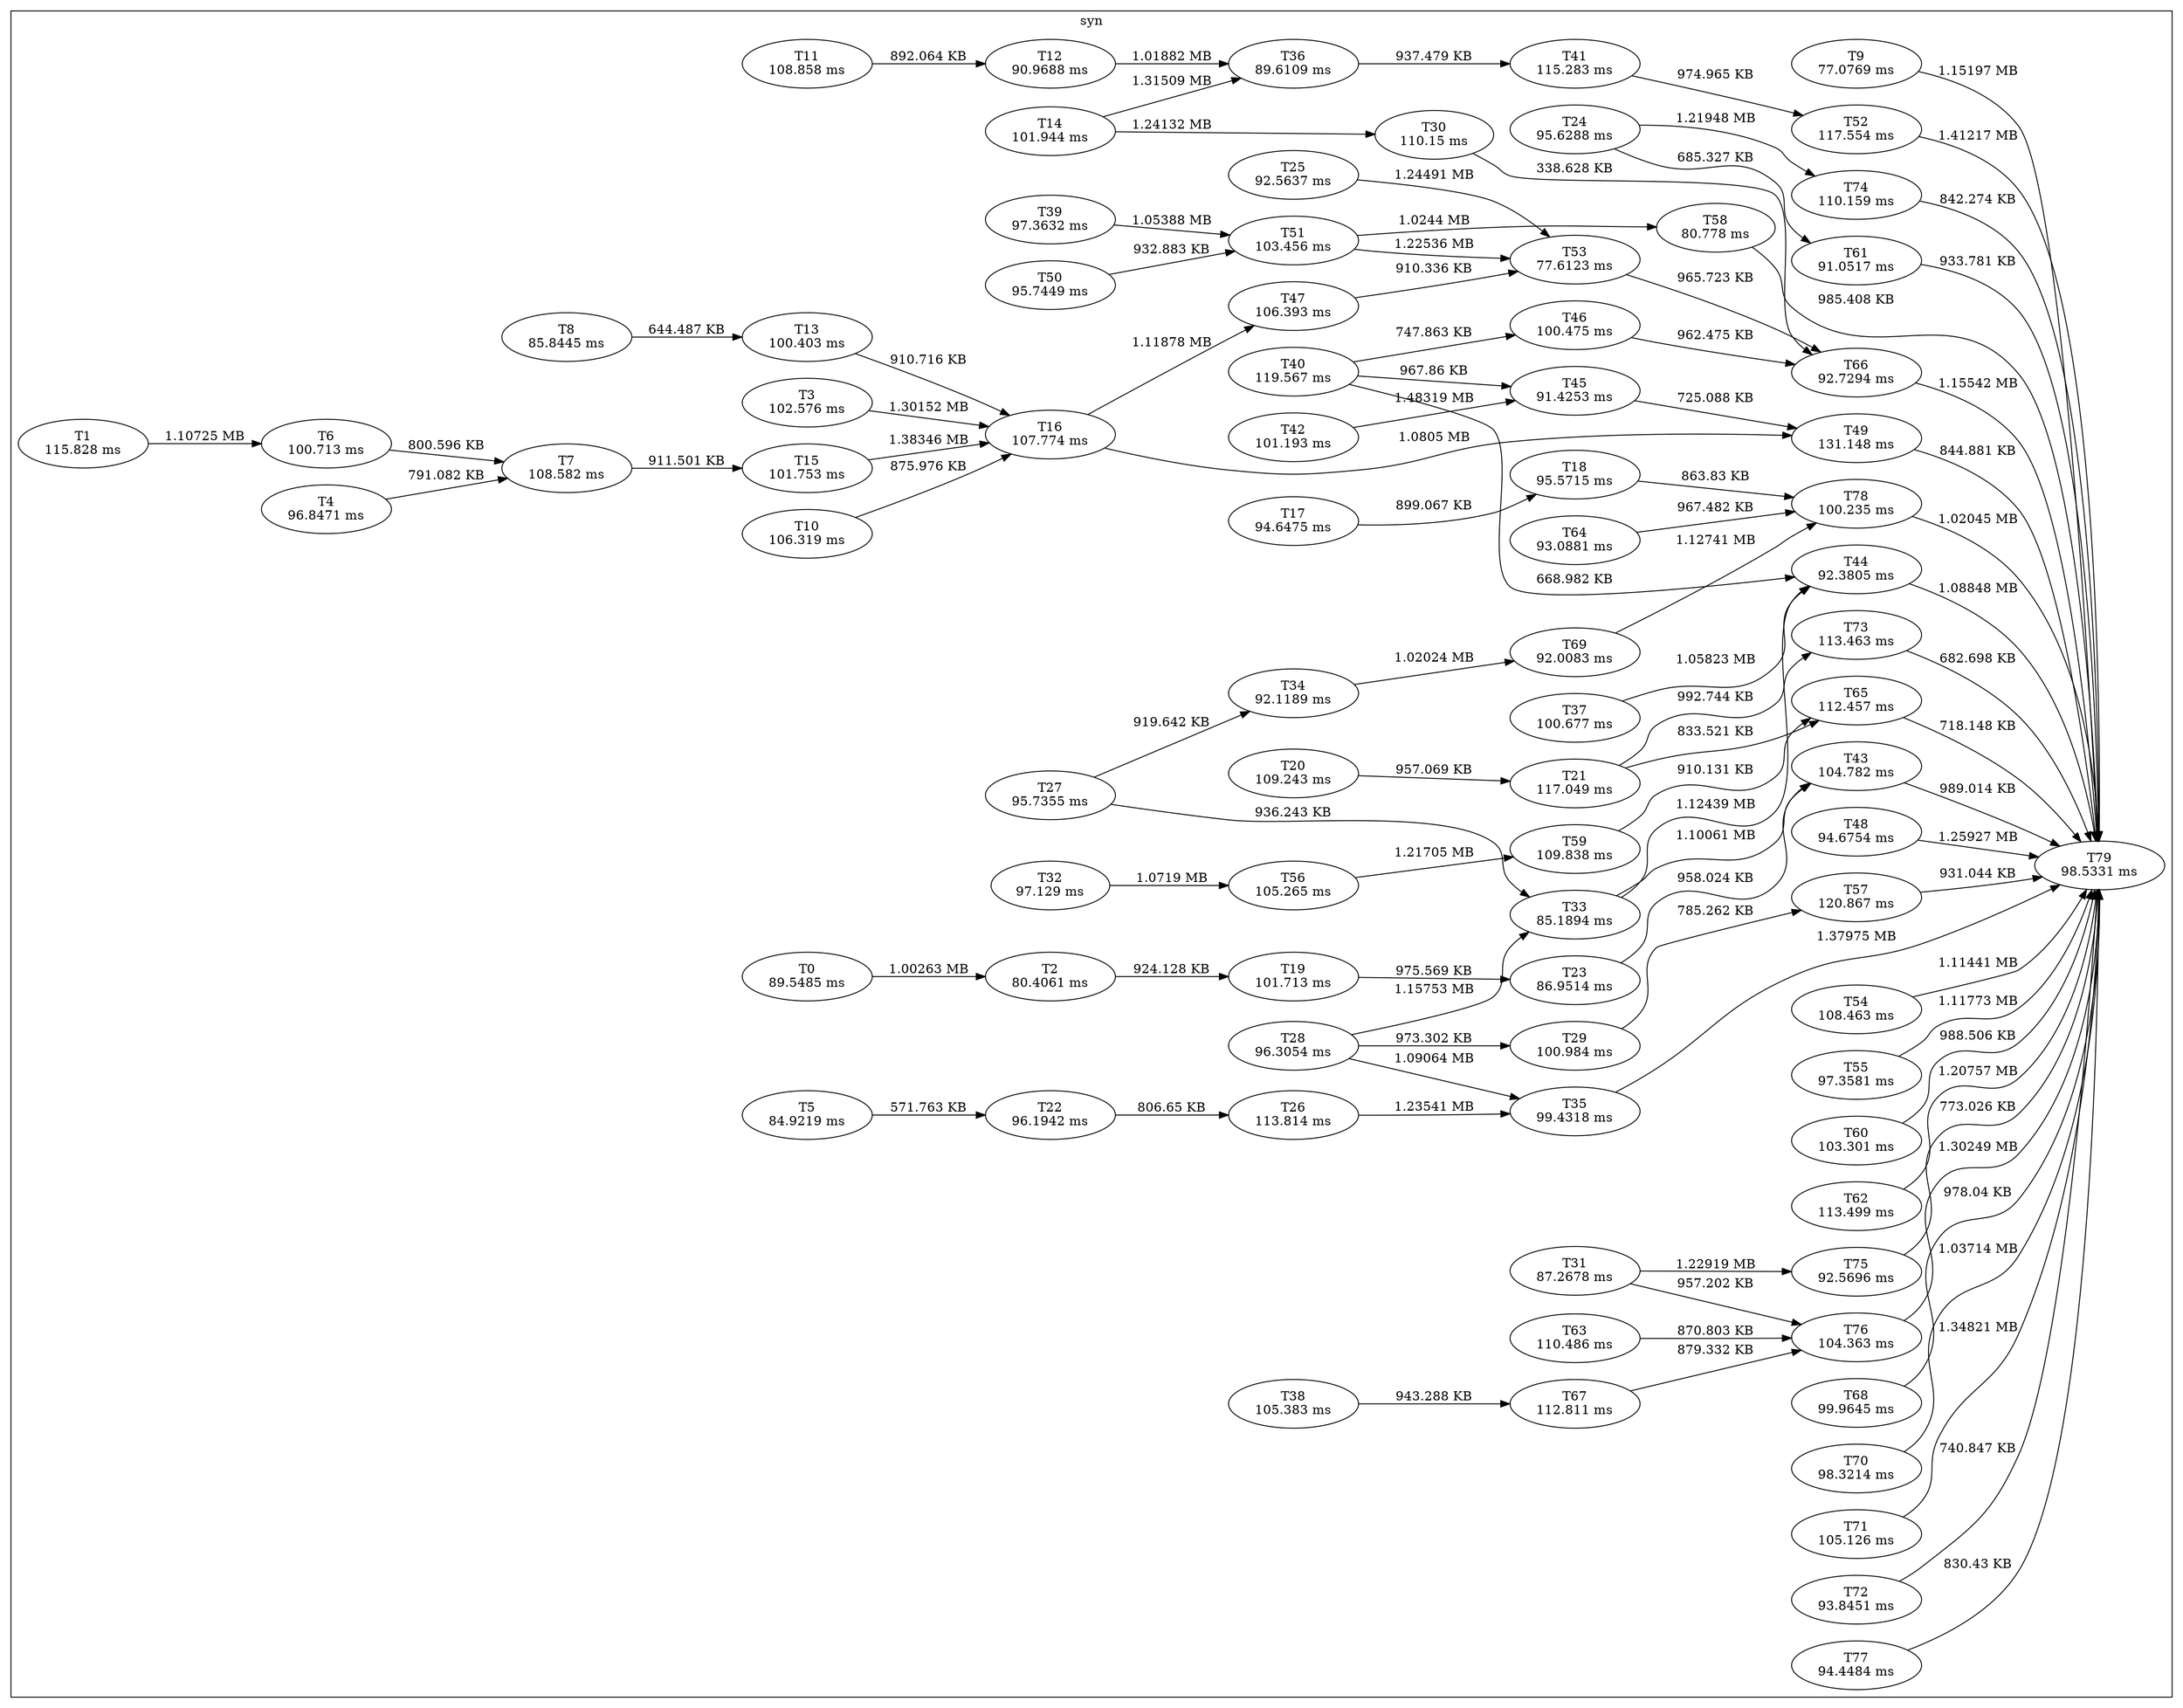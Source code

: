 digraph W0{
rankdir="LR"
subgraph cluster_0{
label="syn"
    T0x0 [label=<T0<BR />89.5485 ms>];
    T0x1 [label=<T1<BR />115.828 ms>];
    T0x2 [label=<T2<BR />80.4061 ms>];
    T0x3 [label=<T3<BR />102.576 ms>];
    T0x4 [label=<T4<BR />96.8471 ms>];
    T0x5 [label=<T5<BR />84.9219 ms>];
    T0x6 [label=<T6<BR />100.713 ms>];
    T0x7 [label=<T7<BR />108.582 ms>];
    T0x8 [label=<T8<BR />85.8445 ms>];
    T0x9 [label=<T9<BR />77.0769 ms>];
    T0x10 [label=<T10<BR />106.319 ms>];
    T0x11 [label=<T11<BR />108.858 ms>];
    T0x12 [label=<T12<BR />90.9688 ms>];
    T0x13 [label=<T13<BR />100.403 ms>];
    T0x14 [label=<T14<BR />101.944 ms>];
    T0x15 [label=<T15<BR />101.753 ms>];
    T0x16 [label=<T16<BR />107.774 ms>];
    T0x17 [label=<T17<BR />94.6475 ms>];
    T0x18 [label=<T18<BR />95.5715 ms>];
    T0x19 [label=<T19<BR />101.713 ms>];
    T0x20 [label=<T20<BR />109.243 ms>];
    T0x21 [label=<T21<BR />117.049 ms>];
    T0x22 [label=<T22<BR />96.1942 ms>];
    T0x23 [label=<T23<BR />86.9514 ms>];
    T0x24 [label=<T24<BR />95.6288 ms>];
    T0x25 [label=<T25<BR />92.5637 ms>];
    T0x26 [label=<T26<BR />113.814 ms>];
    T0x27 [label=<T27<BR />95.7355 ms>];
    T0x28 [label=<T28<BR />96.3054 ms>];
    T0x29 [label=<T29<BR />100.984 ms>];
    T0x30 [label=<T30<BR />110.15 ms>];
    T0x31 [label=<T31<BR />87.2678 ms>];
    T0x32 [label=<T32<BR />97.129 ms>];
    T0x33 [label=<T33<BR />85.1894 ms>];
    T0x34 [label=<T34<BR />92.1189 ms>];
    T0x35 [label=<T35<BR />99.4318 ms>];
    T0x36 [label=<T36<BR />89.6109 ms>];
    T0x37 [label=<T37<BR />100.677 ms>];
    T0x38 [label=<T38<BR />105.383 ms>];
    T0x39 [label=<T39<BR />97.3632 ms>];
    T0x40 [label=<T40<BR />119.567 ms>];
    T0x41 [label=<T41<BR />115.283 ms>];
    T0x42 [label=<T42<BR />101.193 ms>];
    T0x43 [label=<T43<BR />104.782 ms>];
    T0x44 [label=<T44<BR />92.3805 ms>];
    T0x45 [label=<T45<BR />91.4253 ms>];
    T0x46 [label=<T46<BR />100.475 ms>];
    T0x47 [label=<T47<BR />106.393 ms>];
    T0x48 [label=<T48<BR />94.6754 ms>];
    T0x49 [label=<T49<BR />131.148 ms>];
    T0x50 [label=<T50<BR />95.7449 ms>];
    T0x51 [label=<T51<BR />103.456 ms>];
    T0x52 [label=<T52<BR />117.554 ms>];
    T0x53 [label=<T53<BR />77.6123 ms>];
    T0x54 [label=<T54<BR />108.463 ms>];
    T0x55 [label=<T55<BR />97.3581 ms>];
    T0x56 [label=<T56<BR />105.265 ms>];
    T0x57 [label=<T57<BR />120.867 ms>];
    T0x58 [label=<T58<BR />80.778 ms>];
    T0x59 [label=<T59<BR />109.838 ms>];
    T0x60 [label=<T60<BR />103.301 ms>];
    T0x61 [label=<T61<BR />91.0517 ms>];
    T0x62 [label=<T62<BR />113.499 ms>];
    T0x63 [label=<T63<BR />110.486 ms>];
    T0x64 [label=<T64<BR />93.0881 ms>];
    T0x65 [label=<T65<BR />112.457 ms>];
    T0x66 [label=<T66<BR />92.7294 ms>];
    T0x67 [label=<T67<BR />112.811 ms>];
    T0x68 [label=<T68<BR />99.9645 ms>];
    T0x69 [label=<T69<BR />92.0083 ms>];
    T0x70 [label=<T70<BR />98.3214 ms>];
    T0x71 [label=<T71<BR />105.126 ms>];
    T0x72 [label=<T72<BR />93.8451 ms>];
    T0x73 [label=<T73<BR />113.463 ms>];
    T0x74 [label=<T74<BR />110.159 ms>];
    T0x75 [label=<T75<BR />92.5696 ms>];
    T0x76 [label=<T76<BR />104.363 ms>];
    T0x77 [label=<T77<BR />94.4484 ms>];
    T0x78 [label=<T78<BR />100.235 ms>];
    T0x79 [label=<T79<BR />98.5331 ms>];
    T0x0 -> T0x2 [label=<1.00263 MB>]
    T0x1 -> T0x6 [label=<1.10725 MB>]
    T0x2 -> T0x19 [label=<924.128 KB>]
    T0x3 -> T0x16 [label=<1.30152 MB>]
    T0x4 -> T0x7 [label=<791.082 KB>]
    T0x5 -> T0x22 [label=<571.763 KB>]
    T0x6 -> T0x7 [label=<800.596 KB>]
    T0x7 -> T0x15 [label=<911.501 KB>]
    T0x8 -> T0x13 [label=<644.487 KB>]
    T0x9 -> T0x79 [label=<1.15197 MB>]
    T0x10 -> T0x16 [label=<875.976 KB>]
    T0x11 -> T0x12 [label=<892.064 KB>]
    T0x12 -> T0x36 [label=<1.01882 MB>]
    T0x13 -> T0x16 [label=<910.716 KB>]
    T0x14 -> T0x30 [label=<1.24132 MB>]
    T0x14 -> T0x36 [label=<1.31509 MB>]
    T0x15 -> T0x16 [label=<1.38346 MB>]
    T0x16 -> T0x47 [label=<1.11878 MB>]
    T0x16 -> T0x49 [label=<1.0805 MB>]
    T0x17 -> T0x18 [label=<899.067 KB>]
    T0x18 -> T0x78 [label=<863.83 KB>]
    T0x19 -> T0x23 [label=<975.569 KB>]
    T0x20 -> T0x21 [label=<957.069 KB>]
    T0x21 -> T0x65 [label=<833.521 KB>]
    T0x21 -> T0x73 [label=<992.744 KB>]
    T0x22 -> T0x26 [label=<806.65 KB>]
    T0x23 -> T0x43 [label=<958.024 KB>]
    T0x24 -> T0x61 [label=<685.327 KB>]
    T0x24 -> T0x74 [label=<1.21948 MB>]
    T0x25 -> T0x53 [label=<1.24491 MB>]
    T0x26 -> T0x35 [label=<1.23541 MB>]
    T0x27 -> T0x33 [label=<936.243 KB>]
    T0x27 -> T0x34 [label=<919.642 KB>]
    T0x28 -> T0x29 [label=<973.302 KB>]
    T0x28 -> T0x33 [label=<1.15753 MB>]
    T0x28 -> T0x35 [label=<1.09064 MB>]
    T0x29 -> T0x57 [label=<785.262 KB>]
    T0x30 -> T0x66 [label=<338.628 KB>]
    T0x31 -> T0x75 [label=<1.22919 MB>]
    T0x31 -> T0x76 [label=<957.202 KB>]
    T0x32 -> T0x56 [label=<1.0719 MB>]
    T0x33 -> T0x43 [label=<1.10061 MB>]
    T0x33 -> T0x44 [label=<1.12439 MB>]
    T0x34 -> T0x69 [label=<1.02024 MB>]
    T0x35 -> T0x79 [label=<1.37975 MB>]
    T0x36 -> T0x41 [label=<937.479 KB>]
    T0x37 -> T0x44 [label=<1.05823 MB>]
    T0x38 -> T0x67 [label=<943.288 KB>]
    T0x39 -> T0x51 [label=<1.05388 MB>]
    T0x40 -> T0x44 [label=<668.982 KB>]
    T0x40 -> T0x45 [label=<967.86 KB>]
    T0x40 -> T0x46 [label=<747.863 KB>]
    T0x41 -> T0x52 [label=<974.965 KB>]
    T0x42 -> T0x45 [label=<1.48319 MB>]
    T0x43 -> T0x79 [label=<989.014 KB>]
    T0x44 -> T0x79 [label=<1.08848 MB>]
    T0x45 -> T0x49 [label=<725.088 KB>]
    T0x46 -> T0x66 [label=<962.475 KB>]
    T0x47 -> T0x53 [label=<910.336 KB>]
    T0x48 -> T0x79 [label=<1.25927 MB>]
    T0x49 -> T0x79 [label=<844.881 KB>]
    T0x50 -> T0x51 [label=<932.883 KB>]
    T0x51 -> T0x53 [label=<1.22536 MB>]
    T0x51 -> T0x58 [label=<1.0244 MB>]
    T0x52 -> T0x79 [label=<1.41217 MB>]
    T0x53 -> T0x66 [label=<965.723 KB>]
    T0x54 -> T0x79 [label=<1.11441 MB>]
    T0x55 -> T0x79 [label=<1.11773 MB>]
    T0x56 -> T0x59 [label=<1.21705 MB>]
    T0x57 -> T0x79 [label=<931.044 KB>]
    T0x58 -> T0x79 [label=<985.408 KB>]
    T0x59 -> T0x65 [label=<910.131 KB>]
    T0x60 -> T0x79 [label=<988.506 KB>]
    T0x61 -> T0x79 [label=<933.781 KB>]
    T0x62 -> T0x79 [label=<1.20757 MB>]
    T0x63 -> T0x76 [label=<870.803 KB>]
    T0x64 -> T0x78 [label=<967.482 KB>]
    T0x65 -> T0x79 [label=<718.148 KB>]
    T0x66 -> T0x79 [label=<1.15542 MB>]
    T0x67 -> T0x76 [label=<879.332 KB>]
    T0x68 -> T0x79 [label=<978.04 KB>]
    T0x69 -> T0x78 [label=<1.12741 MB>]
    T0x70 -> T0x79 [label=<1.03714 MB>]
    T0x71 -> T0x79 [label=<1.34821 MB>]
    T0x72 -> T0x79 [label=<740.847 KB>]
    T0x73 -> T0x79 [label=<682.698 KB>]
    T0x74 -> T0x79 [label=<842.274 KB>]
    T0x75 -> T0x79 [label=<773.026 KB>]
    T0x76 -> T0x79 [label=<1.30249 MB>]
    T0x77 -> T0x79 [label=<830.43 KB>]
    T0x78 -> T0x79 [label=<1.02045 MB>]
}
}
